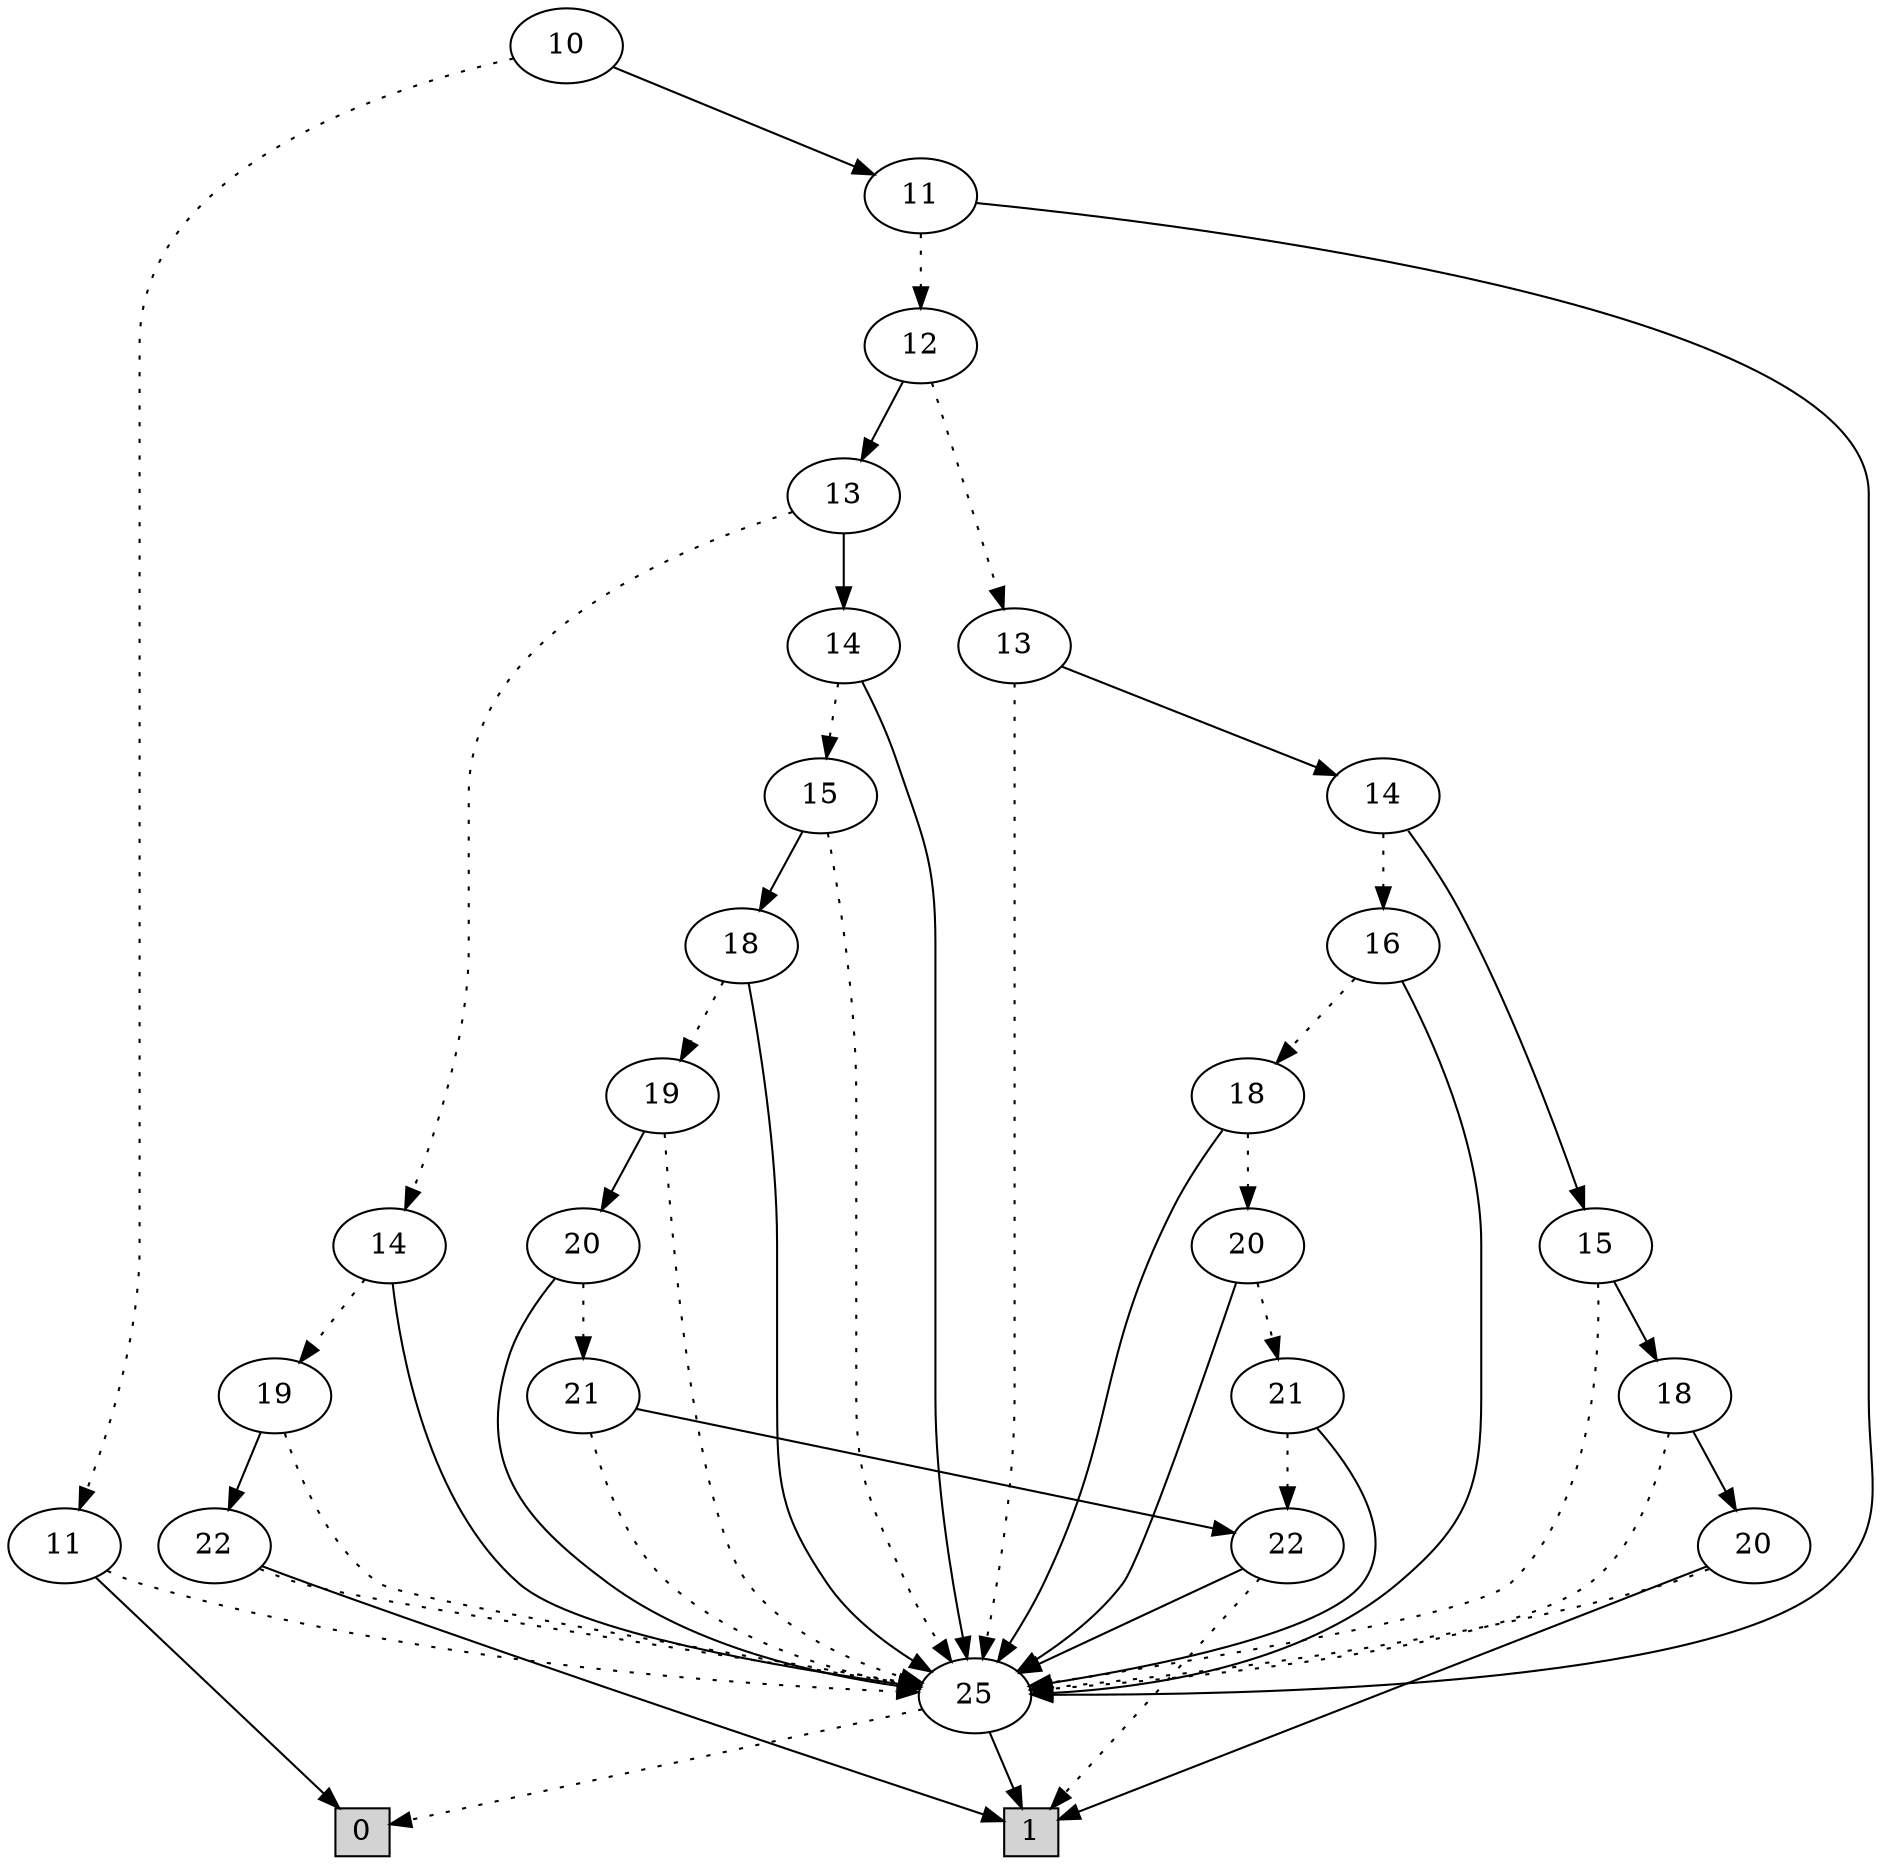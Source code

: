 digraph G {
0 [shape=box, label="0", style=filled, shape=box, height=0.3, width=0.3];
1 [shape=box, label="1", style=filled, shape=box, height=0.3, width=0.3];
1549 [label="10"];
1549 -> 906 [style=dotted];
1549 -> 1548 [style=filled];
906 [label="11"];
906 -> 52 [style=dotted];
906 -> 0 [style=filled];
52 [label="25"];
52 -> 0 [style=dotted];
52 -> 1 [style=filled];
1548 [label="11"];
1548 -> 1547 [style=dotted];
1548 -> 52 [style=filled];
1547 [label="12"];
1547 -> 1543 [style=dotted];
1547 -> 1546 [style=filled];
1543 [label="13"];
1543 -> 52 [style=dotted];
1543 -> 969 [style=filled];
969 [label="14"];
969 -> 965 [style=dotted];
969 -> 968 [style=filled];
965 [label="16"];
965 -> 964 [style=dotted];
965 -> 52 [style=filled];
964 [label="18"];
964 -> 963 [style=dotted];
964 -> 52 [style=filled];
963 [label="20"];
963 -> 962 [style=dotted];
963 -> 52 [style=filled];
962 [label="21"];
962 -> 961 [style=dotted];
962 -> 52 [style=filled];
961 [label="22"];
961 -> 1 [style=dotted];
961 -> 52 [style=filled];
968 [label="15"];
968 -> 52 [style=dotted];
968 -> 967 [style=filled];
967 [label="18"];
967 -> 52 [style=dotted];
967 -> 966 [style=filled];
966 [label="20"];
966 -> 52 [style=dotted];
966 -> 1 [style=filled];
1546 [label="13"];
1546 -> 972 [style=dotted];
1546 -> 1545 [style=filled];
972 [label="14"];
972 -> 971 [style=dotted];
972 -> 52 [style=filled];
971 [label="19"];
971 -> 52 [style=dotted];
971 -> 953 [style=filled];
953 [label="22"];
953 -> 52 [style=dotted];
953 -> 1 [style=filled];
1545 [label="14"];
1545 -> 1544 [style=dotted];
1545 -> 52 [style=filled];
1544 [label="15"];
1544 -> 52 [style=dotted];
1544 -> 976 [style=filled];
976 [label="18"];
976 -> 975 [style=dotted];
976 -> 52 [style=filled];
975 [label="19"];
975 -> 52 [style=dotted];
975 -> 974 [style=filled];
974 [label="20"];
974 -> 973 [style=dotted];
974 -> 52 [style=filled];
973 [label="21"];
973 -> 52 [style=dotted];
973 -> 961 [style=filled];
}
